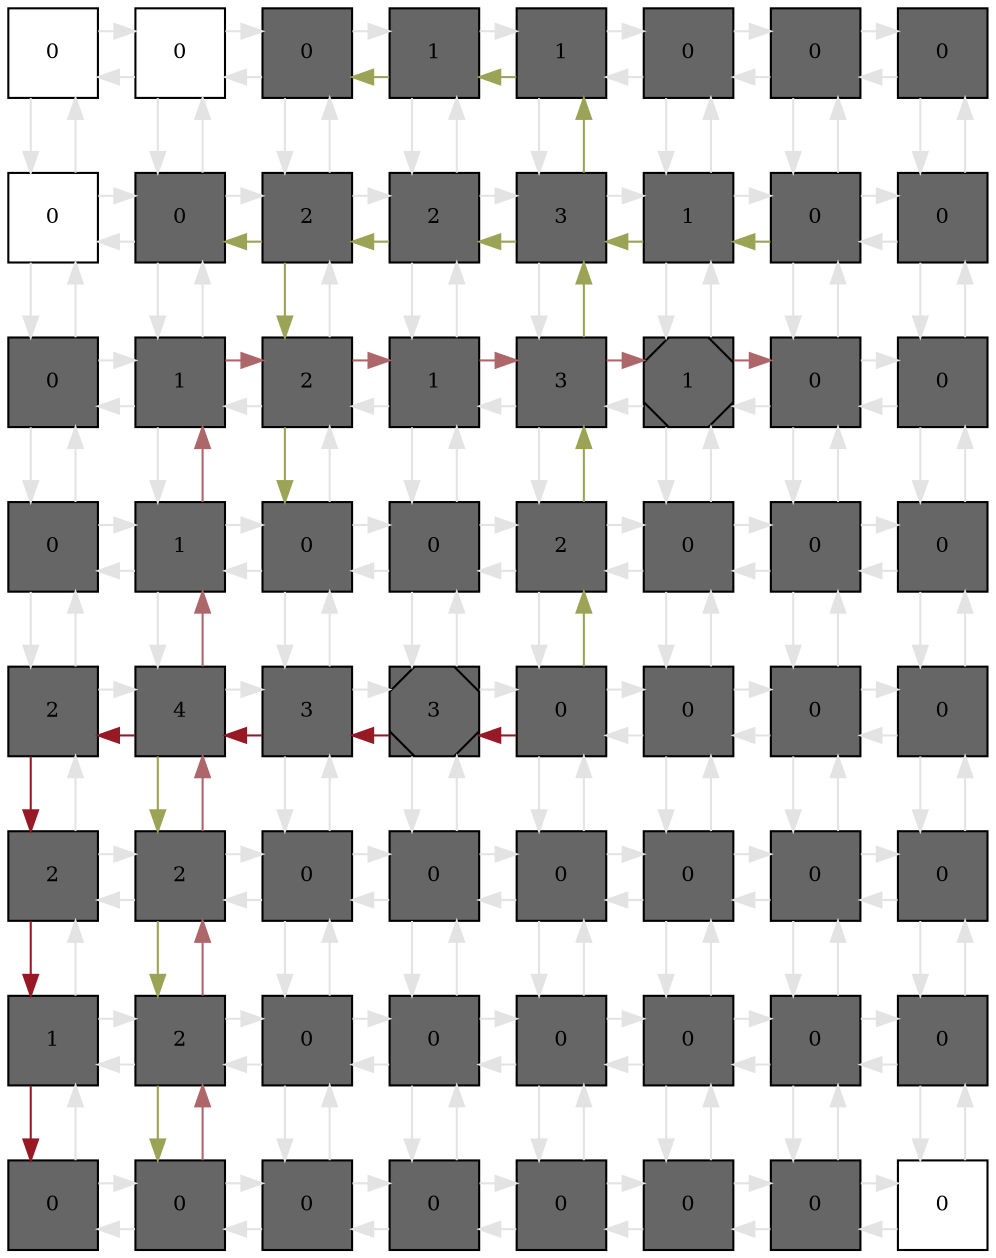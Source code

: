 digraph layout  {
rankdir=TB;
splines=ortho;
node [fixedsize=false, style=filled, width="0.6"];
edge [constraint=false];
0 [fillcolor="#FFFFFF", fontsize=10, label=0, shape=square, tooltip="name: None,\nin_degree: 2,\nout_degree: 2"];
1 [fillcolor="#FFFFFF", fontsize=10, label=0, shape=square, tooltip="name: None,\nin_degree: 3,\nout_degree: 3"];
2 [fillcolor="#666666", fontsize=10, label=0, shape=square, tooltip="name:  CTLA4 ,\nin_degree: 3,\nout_degree: 3"];
3 [fillcolor="#666666", fontsize=10, label=1, shape=square, tooltip="name:  TCR ,\nin_degree: 3,\nout_degree: 3"];
4 [fillcolor="#666666", fontsize=10, label=1, shape=square, tooltip="name:  FYN ,\nin_degree: 3,\nout_degree: 3"];
5 [fillcolor="#666666", fontsize=10, label=0, shape=square, tooltip="name:  Cytoskeleton_signaling ,\nin_degree: 3,\nout_degree: 3"];
6 [fillcolor="#666666", fontsize=10, label=0, shape=square, tooltip="name:  Stimuli ,\nin_degree: 3,\nout_degree: 3"];
7 [fillcolor="#666666", fontsize=10, label=0, shape=square, tooltip="name:  Stimuli2 ,\nin_degree: 2,\nout_degree: 2"];
8 [fillcolor="#FFFFFF", fontsize=10, label=0, shape=square, tooltip="name: None,\nin_degree: 3,\nout_degree: 3"];
9 [fillcolor="#666666", fontsize=10, label=0, shape=square, tooltip="name:  GRB2 ,\nin_degree: 4,\nout_degree: 4"];
10 [fillcolor="#666666", fontsize=10, label=2, shape=square, tooltip="name:  ZAP70 ,\nin_degree: 4,\nout_degree: 4"];
11 [fillcolor="#666666", fontsize=10, label=2, shape=square, tooltip="name:  LCK ,\nin_degree: 4,\nout_degree: 4"];
12 [fillcolor="#666666", fontsize=10, label=3, shape=square, tooltip="name:  IL2RB ,\nin_degree: 4,\nout_degree: 4"];
13 [fillcolor="#666666", fontsize=10, label=1, shape=square, tooltip="name:  SOCS ,\nin_degree: 4,\nout_degree: 4"];
14 [fillcolor="#666666", fontsize=10, label=0, shape=square, tooltip="name:  IL15 ,\nin_degree: 4,\nout_degree: 4"];
15 [fillcolor="#666666", fontsize=10, label=0, shape=square, tooltip="name:  CD45 ,\nin_degree: 3,\nout_degree: 3"];
16 [fillcolor="#666666", fontsize=10, label=0, shape=square, tooltip="name:  PDGF ,\nin_degree: 3,\nout_degree: 3"];
17 [fillcolor="#666666", fontsize=10, label=1, shape=square, tooltip="name:  PLCG1 ,\nin_degree: 4,\nout_degree: 4"];
18 [fillcolor="#666666", fontsize=10, label=2, shape=square, tooltip="name:  IL2RBT ,\nin_degree: 4,\nout_degree: 4"];
19 [fillcolor="#666666", fontsize=10, label=1, shape=square, tooltip="name:  IL2RA ,\nin_degree: 4,\nout_degree: 4"];
20 [fillcolor="#666666", fontsize=10, label=3, shape=square, tooltip="name:  IL2RAT ,\nin_degree: 4,\nout_degree: 4"];
21 [fillcolor="#666666", fontsize=10, label=1, shape=Msquare, tooltip="name:  JAK ,\nin_degree: 4,\nout_degree: 4"];
22 [fillcolor="#666666", fontsize=10, label=0, shape=square, tooltip="name:  IFNG ,\nin_degree: 4,\nout_degree: 4"];
23 [fillcolor="#666666", fontsize=10, label=0, shape=square, tooltip="name:  P2 ,\nin_degree: 3,\nout_degree: 3"];
24 [fillcolor="#666666", fontsize=10, label=0, shape=square, tooltip="name:  PDGFR ,\nin_degree: 3,\nout_degree: 3"];
25 [fillcolor="#666666", fontsize=10, label=1, shape=square, tooltip="name:  RAS ,\nin_degree: 4,\nout_degree: 4"];
26 [fillcolor="#666666", fontsize=10, label=0, shape=square, tooltip="name:  GAP ,\nin_degree: 4,\nout_degree: 4"];
27 [fillcolor="#666666", fontsize=10, label=0, shape=square, tooltip="name:  NFAT ,\nin_degree: 4,\nout_degree: 4"];
28 [fillcolor="#666666", fontsize=10, label=2, shape=square, tooltip="name:  IL2 ,\nin_degree: 4,\nout_degree: 4"];
29 [fillcolor="#666666", fontsize=10, label=0, shape=square, tooltip="name:  TBET ,\nin_degree: 4,\nout_degree: 4"];
30 [fillcolor="#666666", fontsize=10, label=0, shape=square, tooltip="name:  IFNGT ,\nin_degree: 4,\nout_degree: 4"];
31 [fillcolor="#666666", fontsize=10, label=0, shape=square, tooltip="name:  GZMB ,\nin_degree: 3,\nout_degree: 3"];
32 [fillcolor="#666666", fontsize=10, label=2, shape=square, tooltip="name:  SPHK1 ,\nin_degree: 3,\nout_degree: 3"];
33 [fillcolor="#666666", fontsize=10, label=4, shape=square, tooltip="name:  MEK ,\nin_degree: 4,\nout_degree: 4"];
34 [fillcolor="#666666", fontsize=10, label=3, shape=square, tooltip="name:  ERK ,\nin_degree: 4,\nout_degree: 4"];
35 [fillcolor="#666666", fontsize=10, label=3, shape=Msquare, tooltip="name:  FasL ,\nin_degree: 4,\nout_degree: 4"];
36 [fillcolor="#666666", fontsize=10, label=0, shape=square, tooltip="name:  Apoptosis ,\nin_degree: 4,\nout_degree: 4"];
37 [fillcolor="#666666", fontsize=10, label=0, shape=square, tooltip="name:  STAT3 ,\nin_degree: 4,\nout_degree: 4"];
38 [fillcolor="#666666", fontsize=10, label=0, shape=square, tooltip="name:  CREB ,\nin_degree: 4,\nout_degree: 4"];
39 [fillcolor="#666666", fontsize=10, label=0, shape=square, tooltip="name:  BclxL ,\nin_degree: 3,\nout_degree: 3"];
40 [fillcolor="#666666", fontsize=10, label=2, shape=square, tooltip="name:  Ceramide ,\nin_degree: 3,\nout_degree: 3"];
41 [fillcolor="#666666", fontsize=10, label=2, shape=square, tooltip="name:  Fas ,\nin_degree: 4,\nout_degree: 4"];
42 [fillcolor="#666666", fontsize=10, label=0, shape=square, tooltip="name:  PI3K ,\nin_degree: 4,\nout_degree: 4"];
43 [fillcolor="#666666", fontsize=10, label=0, shape=square, tooltip="name:  DISC ,\nin_degree: 4,\nout_degree: 4"];
44 [fillcolor="#666666", fontsize=10, label=0, shape=square, tooltip="name:  FLIP ,\nin_degree: 4,\nout_degree: 4"];
45 [fillcolor="#666666", fontsize=10, label=0, shape=square, tooltip="name:  MCL1 ,\nin_degree: 4,\nout_degree: 4"];
46 [fillcolor="#666666", fontsize=10, label=0, shape=square, tooltip="name:  Caspase ,\nin_degree: 4,\nout_degree: 4"];
47 [fillcolor="#666666", fontsize=10, label=0, shape=square, tooltip="name:  BID ,\nin_degree: 3,\nout_degree: 3"];
48 [fillcolor="#666666", fontsize=10, label=1, shape=square, tooltip="name:  S1P ,\nin_degree: 3,\nout_degree: 3"];
49 [fillcolor="#666666", fontsize=10, label=2, shape=square, tooltip="name:  sFas ,\nin_degree: 4,\nout_degree: 4"];
50 [fillcolor="#666666", fontsize=10, label=0, shape=square, tooltip="name:  FasT ,\nin_degree: 4,\nout_degree: 4"];
51 [fillcolor="#666666", fontsize=10, label=0, shape=square, tooltip="name:  A20 ,\nin_degree: 4,\nout_degree: 4"];
52 [fillcolor="#666666", fontsize=10, label=0, shape=square, tooltip="name:  NFKB ,\nin_degree: 4,\nout_degree: 4"];
53 [fillcolor="#666666", fontsize=10, label=0, shape=square, tooltip="name:  TRADD ,\nin_degree: 4,\nout_degree: 4"];
54 [fillcolor="#666666", fontsize=10, label=0, shape=square, tooltip="name:  IAP ,\nin_degree: 4,\nout_degree: 4"];
55 [fillcolor="#666666", fontsize=10, label=0, shape=square, tooltip="name:  Proliferation ,\nin_degree: 3,\nout_degree: 3"];
56 [fillcolor="#666666", fontsize=10, label=0, shape=square, tooltip="name:  GPCR ,\nin_degree: 2,\nout_degree: 2"];
57 [fillcolor="#666666", fontsize=10, label=0, shape=square, tooltip="name:  SMAD ,\nin_degree: 3,\nout_degree: 3"];
58 [fillcolor="#666666", fontsize=10, label=0, shape=square, tooltip="name:  TAX ,\nin_degree: 3,\nout_degree: 3"];
59 [fillcolor="#666666", fontsize=10, label=0, shape=square, tooltip="name:  TPL2 ,\nin_degree: 3,\nout_degree: 3"];
60 [fillcolor="#666666", fontsize=10, label=0, shape=square, tooltip="name:  TNF ,\nin_degree: 3,\nout_degree: 3"];
61 [fillcolor="#666666", fontsize=10, label=0, shape=square, tooltip="name:  RANTES ,\nin_degree: 3,\nout_degree: 3"];
62 [fillcolor="#666666", fontsize=10, label=0, shape=square, tooltip="name:  P27 ,\nin_degree: 3,\nout_degree: 3"];
63 [fillcolor="#FFFFFF", fontsize=10, label=0, shape=square, tooltip="name: None,\nin_degree: 2,\nout_degree: 2"];
0 -> 1  [color=grey89, style="penwidth(0.1)", tooltip=" ", weight=1];
0 -> 8  [color=grey89, style="penwidth(0.1)", tooltip=" ", weight=1];
1 -> 0  [color=grey89, style="penwidth(0.1)", tooltip=" ", weight=1];
1 -> 2  [color=grey89, style="penwidth(0.1)", tooltip=" ", weight=1];
1 -> 9  [color=grey89, style="penwidth(0.1)", tooltip=" ", weight=1];
2 -> 1  [color=grey89, style="penwidth(0.1)", tooltip=" ", weight=1];
2 -> 3  [color=grey89, style="penwidth(0.1)", tooltip=" ", weight=1];
2 -> 10  [color=grey89, style="penwidth(0.1)", tooltip=" ", weight=1];
3 -> 2  [color="#9BA456", style="penwidth(0.1)", tooltip="36( Apoptosis ) to 2( CTLA4 )", weight=1];
3 -> 4  [color=grey89, style="penwidth(0.1)", tooltip=" ", weight=1];
3 -> 11  [color=grey89, style="penwidth(0.1)", tooltip=" ", weight=1];
4 -> 3  [color="#9BA456", style="penwidth(0.1)", tooltip="36( Apoptosis ) to 2( CTLA4 )", weight=1];
4 -> 5  [color=grey89, style="penwidth(0.1)", tooltip=" ", weight=1];
4 -> 12  [color=grey89, style="penwidth(0.1)", tooltip=" ", weight=1];
5 -> 4  [color=grey89, style="penwidth(0.1)", tooltip=" ", weight=1];
5 -> 6  [color=grey89, style="penwidth(0.1)", tooltip=" ", weight=1];
5 -> 13  [color=grey89, style="penwidth(0.1)", tooltip=" ", weight=1];
6 -> 5  [color=grey89, style="penwidth(0.1)", tooltip=" ", weight=1];
6 -> 7  [color=grey89, style="penwidth(0.1)", tooltip=" ", weight=1];
6 -> 14  [color=grey89, style="penwidth(0.1)", tooltip=" ", weight=1];
7 -> 6  [color=grey89, style="penwidth(0.1)", tooltip=" ", weight=1];
7 -> 15  [color=grey89, style="penwidth(0.1)", tooltip=" ", weight=1];
8 -> 0  [color=grey89, style="penwidth(0.1)", tooltip=" ", weight=1];
8 -> 9  [color=grey89, style="penwidth(0.1)", tooltip=" ", weight=1];
8 -> 16  [color=grey89, style="penwidth(0.1)", tooltip=" ", weight=1];
9 -> 1  [color=grey89, style="penwidth(0.1)", tooltip=" ", weight=1];
9 -> 8  [color=grey89, style="penwidth(0.1)", tooltip=" ", weight=1];
9 -> 10  [color=grey89, style="penwidth(0.1)", tooltip=" ", weight=1];
9 -> 17  [color=grey89, style="penwidth(0.1)", tooltip=" ", weight=1];
10 -> 2  [color=grey89, style="penwidth(0.1)", tooltip=" ", weight=1];
10 -> 9  [color="#9BA456", style="penwidth(0.1)", tooltip="36( Apoptosis ) to 9( GRB2 )", weight=1];
10 -> 11  [color=grey89, style="penwidth(0.1)", tooltip=" ", weight=1];
10 -> 18  [color="#9BA456", style="penwidth(0.1)", tooltip="14( IL15 ) to 26( GAP )", weight=1];
11 -> 3  [color=grey89, style="penwidth(0.1)", tooltip=" ", weight=1];
11 -> 10  [color="#9BA456", style="penwidth(0.1)", tooltip="14( IL15 ) to 26( GAP )", weight=1];
11 -> 12  [color=grey89, style="penwidth(0.1)", tooltip=" ", weight=1];
11 -> 19  [color=grey89, style="penwidth(0.1)", tooltip=" ", weight=1];
12 -> 4  [color="#9BA456", style="penwidth(0.1)", tooltip="36( Apoptosis ) to 2( CTLA4 )", weight=1];
12 -> 11  [color="#9BA456", style="penwidth(0.1)", tooltip="14( IL15 ) to 26( GAP )", weight=1];
12 -> 13  [color=grey89, style="penwidth(0.1)", tooltip=" ", weight=1];
12 -> 20  [color=grey89, style="penwidth(0.1)", tooltip=" ", weight=1];
13 -> 5  [color=grey89, style="penwidth(0.1)", tooltip=" ", weight=1];
13 -> 12  [color="#9BA456", style="penwidth(0.1)", tooltip="14( IL15 ) to 26( GAP )", weight=1];
13 -> 14  [color=grey89, style="penwidth(0.1)", tooltip=" ", weight=1];
13 -> 21  [color=grey89, style="penwidth(0.1)", tooltip=" ", weight=1];
14 -> 6  [color=grey89, style="penwidth(0.1)", tooltip=" ", weight=1];
14 -> 13  [color="#9BA456", style="penwidth(0.1)", tooltip="14( IL15 ) to 26( GAP )", weight=1];
14 -> 15  [color=grey89, style="penwidth(0.1)", tooltip=" ", weight=1];
14 -> 22  [color=grey89, style="penwidth(0.1)", tooltip=" ", weight=1];
15 -> 7  [color=grey89, style="penwidth(0.1)", tooltip=" ", weight=1];
15 -> 14  [color=grey89, style="penwidth(0.1)", tooltip=" ", weight=1];
15 -> 23  [color=grey89, style="penwidth(0.1)", tooltip=" ", weight=1];
16 -> 8  [color=grey89, style="penwidth(0.1)", tooltip=" ", weight=1];
16 -> 17  [color=grey89, style="penwidth(0.1)", tooltip=" ", weight=1];
16 -> 24  [color=grey89, style="penwidth(0.1)", tooltip=" ", weight=1];
17 -> 9  [color=grey89, style="penwidth(0.1)", tooltip=" ", weight=1];
17 -> 16  [color=grey89, style="penwidth(0.1)", tooltip=" ", weight=1];
17 -> 18  [color="#AD666A", style="penwidth(0.1)", tooltip="57( SMAD ) to 22( IFNG )", weight=1];
17 -> 25  [color=grey89, style="penwidth(0.1)", tooltip=" ", weight=1];
18 -> 10  [color=grey89, style="penwidth(0.1)", tooltip=" ", weight=1];
18 -> 17  [color=grey89, style="penwidth(0.1)", tooltip=" ", weight=1];
18 -> 19  [color="#AD666A", style="penwidth(0.1)", tooltip="57( SMAD ) to 22( IFNG )", weight=1];
18 -> 26  [color="#9BA456", style="penwidth(0.1)", tooltip="14( IL15 ) to 26( GAP )", weight=1];
19 -> 11  [color=grey89, style="penwidth(0.1)", tooltip=" ", weight=1];
19 -> 18  [color=grey89, style="penwidth(0.1)", tooltip=" ", weight=1];
19 -> 20  [color="#AD666A", style="penwidth(0.1)", tooltip="57( SMAD ) to 22( IFNG )", weight=1];
19 -> 27  [color=grey89, style="penwidth(0.1)", tooltip=" ", weight=1];
20 -> 12  [color="#9BA456", style="penwidth(0.1)", tooltip="36( Apoptosis ) to 9( GRB2 )", weight=1];
20 -> 19  [color=grey89, style="penwidth(0.1)", tooltip=" ", weight=1];
20 -> 21  [color="#AD666A", style="penwidth(0.1)", tooltip="57( SMAD ) to 22( IFNG )", weight=1];
20 -> 28  [color=grey89, style="penwidth(0.1)", tooltip=" ", weight=1];
21 -> 13  [color=grey89, style="penwidth(0.1)", tooltip=" ", weight=1];
21 -> 20  [color=grey89, style="penwidth(0.1)", tooltip=" ", weight=1];
21 -> 22  [color="#AD666A", style="penwidth(0.1)", tooltip="57( SMAD ) to 22( IFNG )", weight=1];
21 -> 29  [color=grey89, style="penwidth(0.1)", tooltip=" ", weight=1];
22 -> 14  [color=grey89, style="penwidth(0.1)", tooltip=" ", weight=1];
22 -> 21  [color=grey89, style="penwidth(0.1)", tooltip=" ", weight=1];
22 -> 23  [color=grey89, style="penwidth(0.1)", tooltip=" ", weight=1];
22 -> 30  [color=grey89, style="penwidth(0.1)", tooltip=" ", weight=1];
23 -> 15  [color=grey89, style="penwidth(0.1)", tooltip=" ", weight=1];
23 -> 22  [color=grey89, style="penwidth(0.1)", tooltip=" ", weight=1];
23 -> 31  [color=grey89, style="penwidth(0.1)", tooltip=" ", weight=1];
24 -> 16  [color=grey89, style="penwidth(0.1)", tooltip=" ", weight=1];
24 -> 25  [color=grey89, style="penwidth(0.1)", tooltip=" ", weight=1];
24 -> 32  [color=grey89, style="penwidth(0.1)", tooltip=" ", weight=1];
25 -> 17  [color="#AD666A", style="penwidth(0.1)", tooltip="57( SMAD ) to 22( IFNG )", weight=1];
25 -> 24  [color=grey89, style="penwidth(0.1)", tooltip=" ", weight=1];
25 -> 26  [color=grey89, style="penwidth(0.1)", tooltip=" ", weight=1];
25 -> 33  [color=grey89, style="penwidth(0.1)", tooltip=" ", weight=1];
26 -> 18  [color=grey89, style="penwidth(0.1)", tooltip=" ", weight=1];
26 -> 25  [color=grey89, style="penwidth(0.1)", tooltip=" ", weight=1];
26 -> 27  [color=grey89, style="penwidth(0.1)", tooltip=" ", weight=1];
26 -> 34  [color=grey89, style="penwidth(0.1)", tooltip=" ", weight=1];
27 -> 19  [color=grey89, style="penwidth(0.1)", tooltip=" ", weight=1];
27 -> 26  [color=grey89, style="penwidth(0.1)", tooltip=" ", weight=1];
27 -> 28  [color=grey89, style="penwidth(0.1)", tooltip=" ", weight=1];
27 -> 35  [color=grey89, style="penwidth(0.1)", tooltip=" ", weight=1];
28 -> 20  [color="#9BA456", style="penwidth(0.1)", tooltip="36( Apoptosis ) to 9( GRB2 )", weight=1];
28 -> 27  [color=grey89, style="penwidth(0.1)", tooltip=" ", weight=1];
28 -> 29  [color=grey89, style="penwidth(0.1)", tooltip=" ", weight=1];
28 -> 36  [color=grey89, style="penwidth(0.1)", tooltip=" ", weight=1];
29 -> 21  [color=grey89, style="penwidth(0.1)", tooltip=" ", weight=1];
29 -> 28  [color=grey89, style="penwidth(0.1)", tooltip=" ", weight=1];
29 -> 30  [color=grey89, style="penwidth(0.1)", tooltip=" ", weight=1];
29 -> 37  [color=grey89, style="penwidth(0.1)", tooltip=" ", weight=1];
30 -> 22  [color=grey89, style="penwidth(0.1)", tooltip=" ", weight=1];
30 -> 29  [color=grey89, style="penwidth(0.1)", tooltip=" ", weight=1];
30 -> 31  [color=grey89, style="penwidth(0.1)", tooltip=" ", weight=1];
30 -> 38  [color=grey89, style="penwidth(0.1)", tooltip=" ", weight=1];
31 -> 23  [color=grey89, style="penwidth(0.1)", tooltip=" ", weight=1];
31 -> 30  [color=grey89, style="penwidth(0.1)", tooltip=" ", weight=1];
31 -> 39  [color=grey89, style="penwidth(0.1)", tooltip=" ", weight=1];
32 -> 24  [color=grey89, style="penwidth(0.1)", tooltip=" ", weight=1];
32 -> 33  [color=grey89, style="penwidth(0.1)", tooltip=" ", weight=1];
32 -> 40  [color="#961925", style="penwidth(0.1)", tooltip="36( Apoptosis ) to 56( GPCR )", weight=1];
33 -> 25  [color="#AD666A", style="penwidth(0.1)", tooltip="57( SMAD ) to 22( IFNG )", weight=1];
33 -> 32  [color="#961925", style="penwidth(0.1)", tooltip="36( Apoptosis ) to 56( GPCR )", weight=1];
33 -> 34  [color=grey89, style="penwidth(0.1)", tooltip=" ", weight=1];
33 -> 41  [color="#9BA456", style="penwidth(0.1)", tooltip="36( Apoptosis ) to 57( SMAD )", weight=1];
34 -> 26  [color=grey89, style="penwidth(0.1)", tooltip=" ", weight=1];
34 -> 33  [color="#961925", style="penwidth(0.1)", tooltip="36( Apoptosis ) to 56( GPCR )", weight=1];
34 -> 35  [color=grey89, style="penwidth(0.1)", tooltip=" ", weight=1];
34 -> 42  [color=grey89, style="penwidth(0.1)", tooltip=" ", weight=1];
35 -> 27  [color=grey89, style="penwidth(0.1)", tooltip=" ", weight=1];
35 -> 34  [color="#961925", style="penwidth(0.1)", tooltip="36( Apoptosis ) to 56( GPCR )", weight=1];
35 -> 36  [color=grey89, style="penwidth(0.1)", tooltip=" ", weight=1];
35 -> 43  [color=grey89, style="penwidth(0.1)", tooltip=" ", weight=1];
36 -> 28  [color="#9BA456", style="penwidth(0.1)", tooltip="36( Apoptosis ) to 9( GRB2 )", weight=1];
36 -> 35  [color="#961925", style="penwidth(0.1)", tooltip="36( Apoptosis ) to 56( GPCR )", weight=1];
36 -> 37  [color=grey89, style="penwidth(0.1)", tooltip=" ", weight=1];
36 -> 44  [color=grey89, style="penwidth(0.1)", tooltip=" ", weight=1];
37 -> 29  [color=grey89, style="penwidth(0.1)", tooltip=" ", weight=1];
37 -> 36  [color=grey89, style="penwidth(0.1)", tooltip=" ", weight=1];
37 -> 38  [color=grey89, style="penwidth(0.1)", tooltip=" ", weight=1];
37 -> 45  [color=grey89, style="penwidth(0.1)", tooltip=" ", weight=1];
38 -> 30  [color=grey89, style="penwidth(0.1)", tooltip=" ", weight=1];
38 -> 37  [color=grey89, style="penwidth(0.1)", tooltip=" ", weight=1];
38 -> 39  [color=grey89, style="penwidth(0.1)", tooltip=" ", weight=1];
38 -> 46  [color=grey89, style="penwidth(0.1)", tooltip=" ", weight=1];
39 -> 31  [color=grey89, style="penwidth(0.1)", tooltip=" ", weight=1];
39 -> 38  [color=grey89, style="penwidth(0.1)", tooltip=" ", weight=1];
39 -> 47  [color=grey89, style="penwidth(0.1)", tooltip=" ", weight=1];
40 -> 32  [color=grey89, style="penwidth(0.1)", tooltip=" ", weight=1];
40 -> 41  [color=grey89, style="penwidth(0.1)", tooltip=" ", weight=1];
40 -> 48  [color="#961925", style="penwidth(0.1)", tooltip="36( Apoptosis ) to 56( GPCR )", weight=1];
41 -> 33  [color="#AD666A", style="penwidth(0.1)", tooltip="57( SMAD ) to 22( IFNG )", weight=1];
41 -> 40  [color=grey89, style="penwidth(0.1)", tooltip=" ", weight=1];
41 -> 42  [color=grey89, style="penwidth(0.1)", tooltip=" ", weight=1];
41 -> 49  [color="#9BA456", style="penwidth(0.1)", tooltip="36( Apoptosis ) to 57( SMAD )", weight=1];
42 -> 34  [color=grey89, style="penwidth(0.1)", tooltip=" ", weight=1];
42 -> 41  [color=grey89, style="penwidth(0.1)", tooltip=" ", weight=1];
42 -> 43  [color=grey89, style="penwidth(0.1)", tooltip=" ", weight=1];
42 -> 50  [color=grey89, style="penwidth(0.1)", tooltip=" ", weight=1];
43 -> 35  [color=grey89, style="penwidth(0.1)", tooltip=" ", weight=1];
43 -> 42  [color=grey89, style="penwidth(0.1)", tooltip=" ", weight=1];
43 -> 44  [color=grey89, style="penwidth(0.1)", tooltip=" ", weight=1];
43 -> 51  [color=grey89, style="penwidth(0.1)", tooltip=" ", weight=1];
44 -> 36  [color=grey89, style="penwidth(0.1)", tooltip=" ", weight=1];
44 -> 43  [color=grey89, style="penwidth(0.1)", tooltip=" ", weight=1];
44 -> 45  [color=grey89, style="penwidth(0.1)", tooltip=" ", weight=1];
44 -> 52  [color=grey89, style="penwidth(0.1)", tooltip=" ", weight=1];
45 -> 37  [color=grey89, style="penwidth(0.1)", tooltip=" ", weight=1];
45 -> 44  [color=grey89, style="penwidth(0.1)", tooltip=" ", weight=1];
45 -> 46  [color=grey89, style="penwidth(0.1)", tooltip=" ", weight=1];
45 -> 53  [color=grey89, style="penwidth(0.1)", tooltip=" ", weight=1];
46 -> 38  [color=grey89, style="penwidth(0.1)", tooltip=" ", weight=1];
46 -> 45  [color=grey89, style="penwidth(0.1)", tooltip=" ", weight=1];
46 -> 47  [color=grey89, style="penwidth(0.1)", tooltip=" ", weight=1];
46 -> 54  [color=grey89, style="penwidth(0.1)", tooltip=" ", weight=1];
47 -> 39  [color=grey89, style="penwidth(0.1)", tooltip=" ", weight=1];
47 -> 46  [color=grey89, style="penwidth(0.1)", tooltip=" ", weight=1];
47 -> 55  [color=grey89, style="penwidth(0.1)", tooltip=" ", weight=1];
48 -> 40  [color=grey89, style="penwidth(0.1)", tooltip=" ", weight=1];
48 -> 49  [color=grey89, style="penwidth(0.1)", tooltip=" ", weight=1];
48 -> 56  [color="#961925", style="penwidth(0.1)", tooltip="36( Apoptosis ) to 56( GPCR )", weight=1];
49 -> 41  [color="#AD666A", style="penwidth(0.1)", tooltip="57( SMAD ) to 22( IFNG )", weight=1];
49 -> 48  [color=grey89, style="penwidth(0.1)", tooltip=" ", weight=1];
49 -> 50  [color=grey89, style="penwidth(0.1)", tooltip=" ", weight=1];
49 -> 57  [color="#9BA456", style="penwidth(0.1)", tooltip="36( Apoptosis ) to 57( SMAD )", weight=1];
50 -> 42  [color=grey89, style="penwidth(0.1)", tooltip=" ", weight=1];
50 -> 49  [color=grey89, style="penwidth(0.1)", tooltip=" ", weight=1];
50 -> 51  [color=grey89, style="penwidth(0.1)", tooltip=" ", weight=1];
50 -> 58  [color=grey89, style="penwidth(0.1)", tooltip=" ", weight=1];
51 -> 43  [color=grey89, style="penwidth(0.1)", tooltip=" ", weight=1];
51 -> 50  [color=grey89, style="penwidth(0.1)", tooltip=" ", weight=1];
51 -> 52  [color=grey89, style="penwidth(0.1)", tooltip=" ", weight=1];
51 -> 59  [color=grey89, style="penwidth(0.1)", tooltip=" ", weight=1];
52 -> 44  [color=grey89, style="penwidth(0.1)", tooltip=" ", weight=1];
52 -> 51  [color=grey89, style="penwidth(0.1)", tooltip=" ", weight=1];
52 -> 53  [color=grey89, style="penwidth(0.1)", tooltip=" ", weight=1];
52 -> 60  [color=grey89, style="penwidth(0.1)", tooltip=" ", weight=1];
53 -> 45  [color=grey89, style="penwidth(0.1)", tooltip=" ", weight=1];
53 -> 52  [color=grey89, style="penwidth(0.1)", tooltip=" ", weight=1];
53 -> 54  [color=grey89, style="penwidth(0.1)", tooltip=" ", weight=1];
53 -> 61  [color=grey89, style="penwidth(0.1)", tooltip=" ", weight=1];
54 -> 46  [color=grey89, style="penwidth(0.1)", tooltip=" ", weight=1];
54 -> 53  [color=grey89, style="penwidth(0.1)", tooltip=" ", weight=1];
54 -> 55  [color=grey89, style="penwidth(0.1)", tooltip=" ", weight=1];
54 -> 62  [color=grey89, style="penwidth(0.1)", tooltip=" ", weight=1];
55 -> 47  [color=grey89, style="penwidth(0.1)", tooltip=" ", weight=1];
55 -> 54  [color=grey89, style="penwidth(0.1)", tooltip=" ", weight=1];
55 -> 63  [color=grey89, style="penwidth(0.1)", tooltip=" ", weight=1];
56 -> 48  [color=grey89, style="penwidth(0.1)", tooltip=" ", weight=1];
56 -> 57  [color=grey89, style="penwidth(0.1)", tooltip=" ", weight=1];
57 -> 49  [color="#AD666A", style="penwidth(0.1)", tooltip="57( SMAD ) to 22( IFNG )", weight=1];
57 -> 56  [color=grey89, style="penwidth(0.1)", tooltip=" ", weight=1];
57 -> 58  [color=grey89, style="penwidth(0.1)", tooltip=" ", weight=1];
58 -> 50  [color=grey89, style="penwidth(0.1)", tooltip=" ", weight=1];
58 -> 57  [color=grey89, style="penwidth(0.1)", tooltip=" ", weight=1];
58 -> 59  [color=grey89, style="penwidth(0.1)", tooltip=" ", weight=1];
59 -> 51  [color=grey89, style="penwidth(0.1)", tooltip=" ", weight=1];
59 -> 58  [color=grey89, style="penwidth(0.1)", tooltip=" ", weight=1];
59 -> 60  [color=grey89, style="penwidth(0.1)", tooltip=" ", weight=1];
60 -> 52  [color=grey89, style="penwidth(0.1)", tooltip=" ", weight=1];
60 -> 59  [color=grey89, style="penwidth(0.1)", tooltip=" ", weight=1];
60 -> 61  [color=grey89, style="penwidth(0.1)", tooltip=" ", weight=1];
61 -> 53  [color=grey89, style="penwidth(0.1)", tooltip=" ", weight=1];
61 -> 60  [color=grey89, style="penwidth(0.1)", tooltip=" ", weight=1];
61 -> 62  [color=grey89, style="penwidth(0.1)", tooltip=" ", weight=1];
62 -> 54  [color=grey89, style="penwidth(0.1)", tooltip=" ", weight=1];
62 -> 61  [color=grey89, style="penwidth(0.1)", tooltip=" ", weight=1];
62 -> 63  [color=grey89, style="penwidth(0.1)", tooltip=" ", weight=1];
63 -> 55  [color=grey89, style="penwidth(0.1)", tooltip=" ", weight=1];
63 -> 62  [color=grey89, style="penwidth(0.1)", tooltip=" ", weight=1];
edge [constraint=true, style=invis];

0 -> 8 -> 16 -> 24 -> 32 -> 40 -> 48 -> 56;
1 -> 9 -> 17 -> 25 -> 33 -> 41 -> 49 -> 57;
2 -> 10 -> 18 -> 26 -> 34 -> 42 -> 50 -> 58;
3 -> 11 -> 19 -> 27 -> 35 -> 43 -> 51 -> 59;
4 -> 12 -> 20 -> 28 -> 36 -> 44 -> 52 -> 60;
5 -> 13 -> 21 -> 29 -> 37 -> 45 -> 53 -> 61;
6 -> 14 -> 22 -> 30 -> 38 -> 46 -> 54 -> 62;
7 -> 15 -> 23 -> 31 -> 39 -> 47 -> 55 -> 63;
rank = same {0 -> 1 -> 2 -> 3 -> 4 -> 5 -> 6 -> 7};
rank = same {8 -> 9 -> 10 -> 11 -> 12 -> 13 -> 14 -> 15};
rank = same {16 -> 17 -> 18 -> 19 -> 20 -> 21 -> 22 -> 23};
rank = same {24 -> 25 -> 26 -> 27 -> 28 -> 29 -> 30 -> 31};
rank = same {32 -> 33 -> 34 -> 35 -> 36 -> 37 -> 38 -> 39};
rank = same {40 -> 41 -> 42 -> 43 -> 44 -> 45 -> 46 -> 47};
rank = same {48 -> 49 -> 50 -> 51 -> 52 -> 53 -> 54 -> 55};
rank = same {56 -> 57 -> 58 -> 59 -> 60 -> 61 -> 62 -> 63};
}